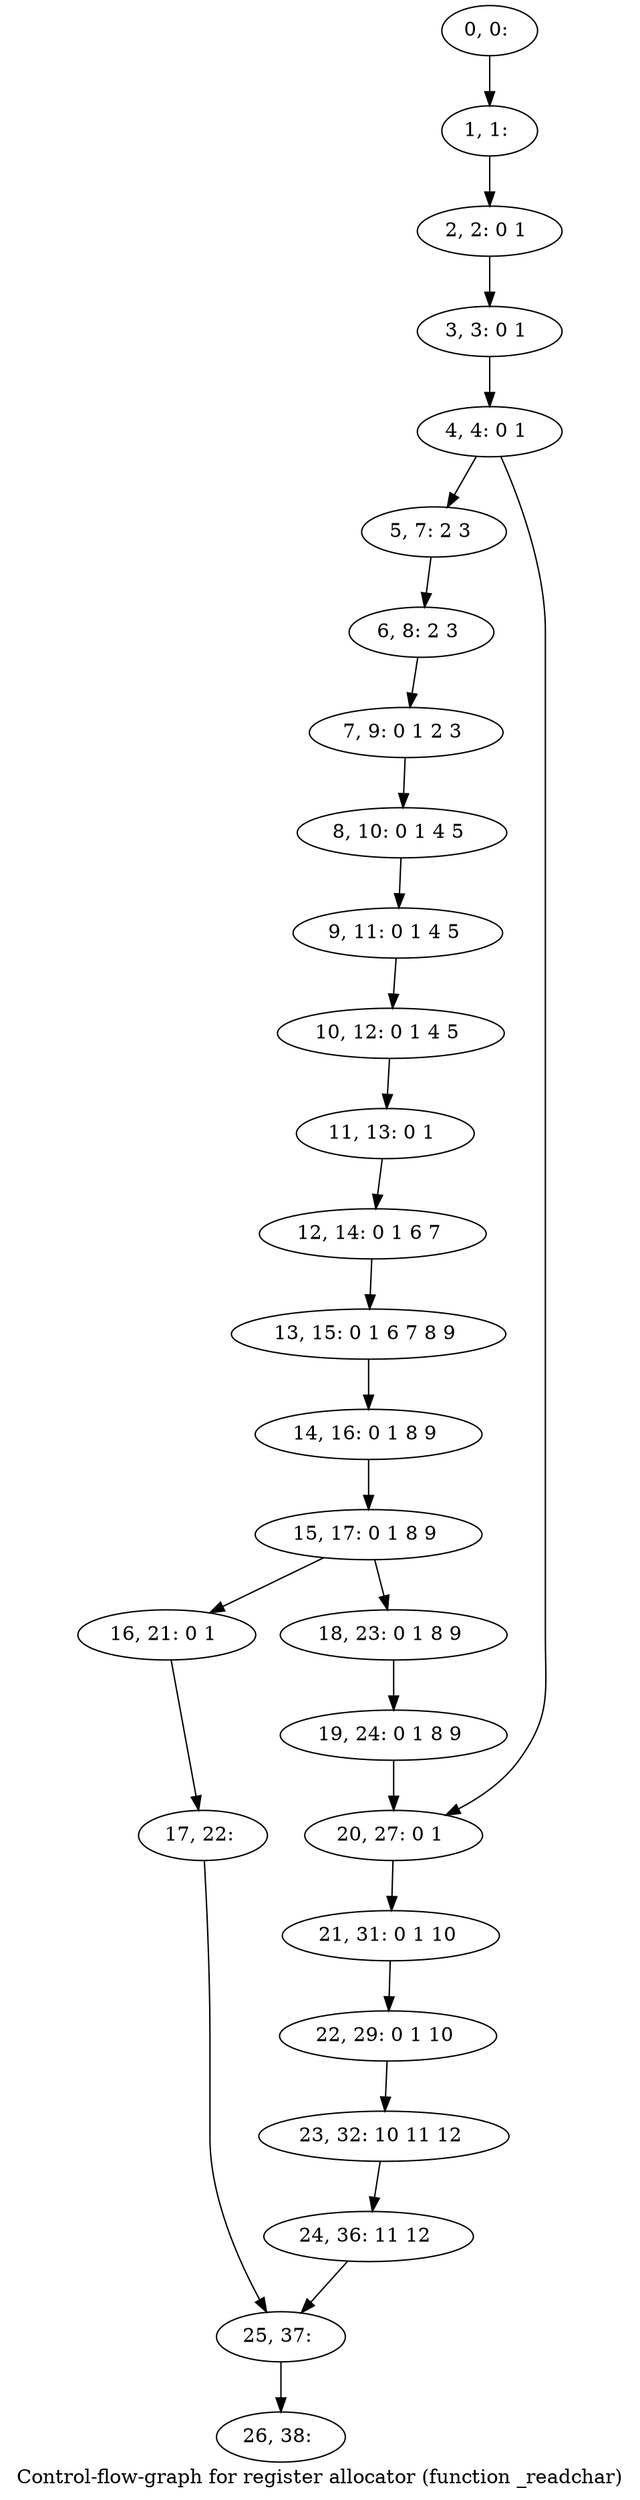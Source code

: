 digraph G {
graph [label="Control-flow-graph for register allocator (function _readchar)"]
0[label="0, 0: "];
1[label="1, 1: "];
2[label="2, 2: 0 1 "];
3[label="3, 3: 0 1 "];
4[label="4, 4: 0 1 "];
5[label="5, 7: 2 3 "];
6[label="6, 8: 2 3 "];
7[label="7, 9: 0 1 2 3 "];
8[label="8, 10: 0 1 4 5 "];
9[label="9, 11: 0 1 4 5 "];
10[label="10, 12: 0 1 4 5 "];
11[label="11, 13: 0 1 "];
12[label="12, 14: 0 1 6 7 "];
13[label="13, 15: 0 1 6 7 8 9 "];
14[label="14, 16: 0 1 8 9 "];
15[label="15, 17: 0 1 8 9 "];
16[label="16, 21: 0 1 "];
17[label="17, 22: "];
18[label="18, 23: 0 1 8 9 "];
19[label="19, 24: 0 1 8 9 "];
20[label="20, 27: 0 1 "];
21[label="21, 31: 0 1 10 "];
22[label="22, 29: 0 1 10 "];
23[label="23, 32: 10 11 12 "];
24[label="24, 36: 11 12 "];
25[label="25, 37: "];
26[label="26, 38: "];
0->1 ;
1->2 ;
2->3 ;
3->4 ;
4->5 ;
4->20 ;
5->6 ;
6->7 ;
7->8 ;
8->9 ;
9->10 ;
10->11 ;
11->12 ;
12->13 ;
13->14 ;
14->15 ;
15->16 ;
15->18 ;
16->17 ;
17->25 ;
18->19 ;
19->20 ;
20->21 ;
21->22 ;
22->23 ;
23->24 ;
24->25 ;
25->26 ;
}
